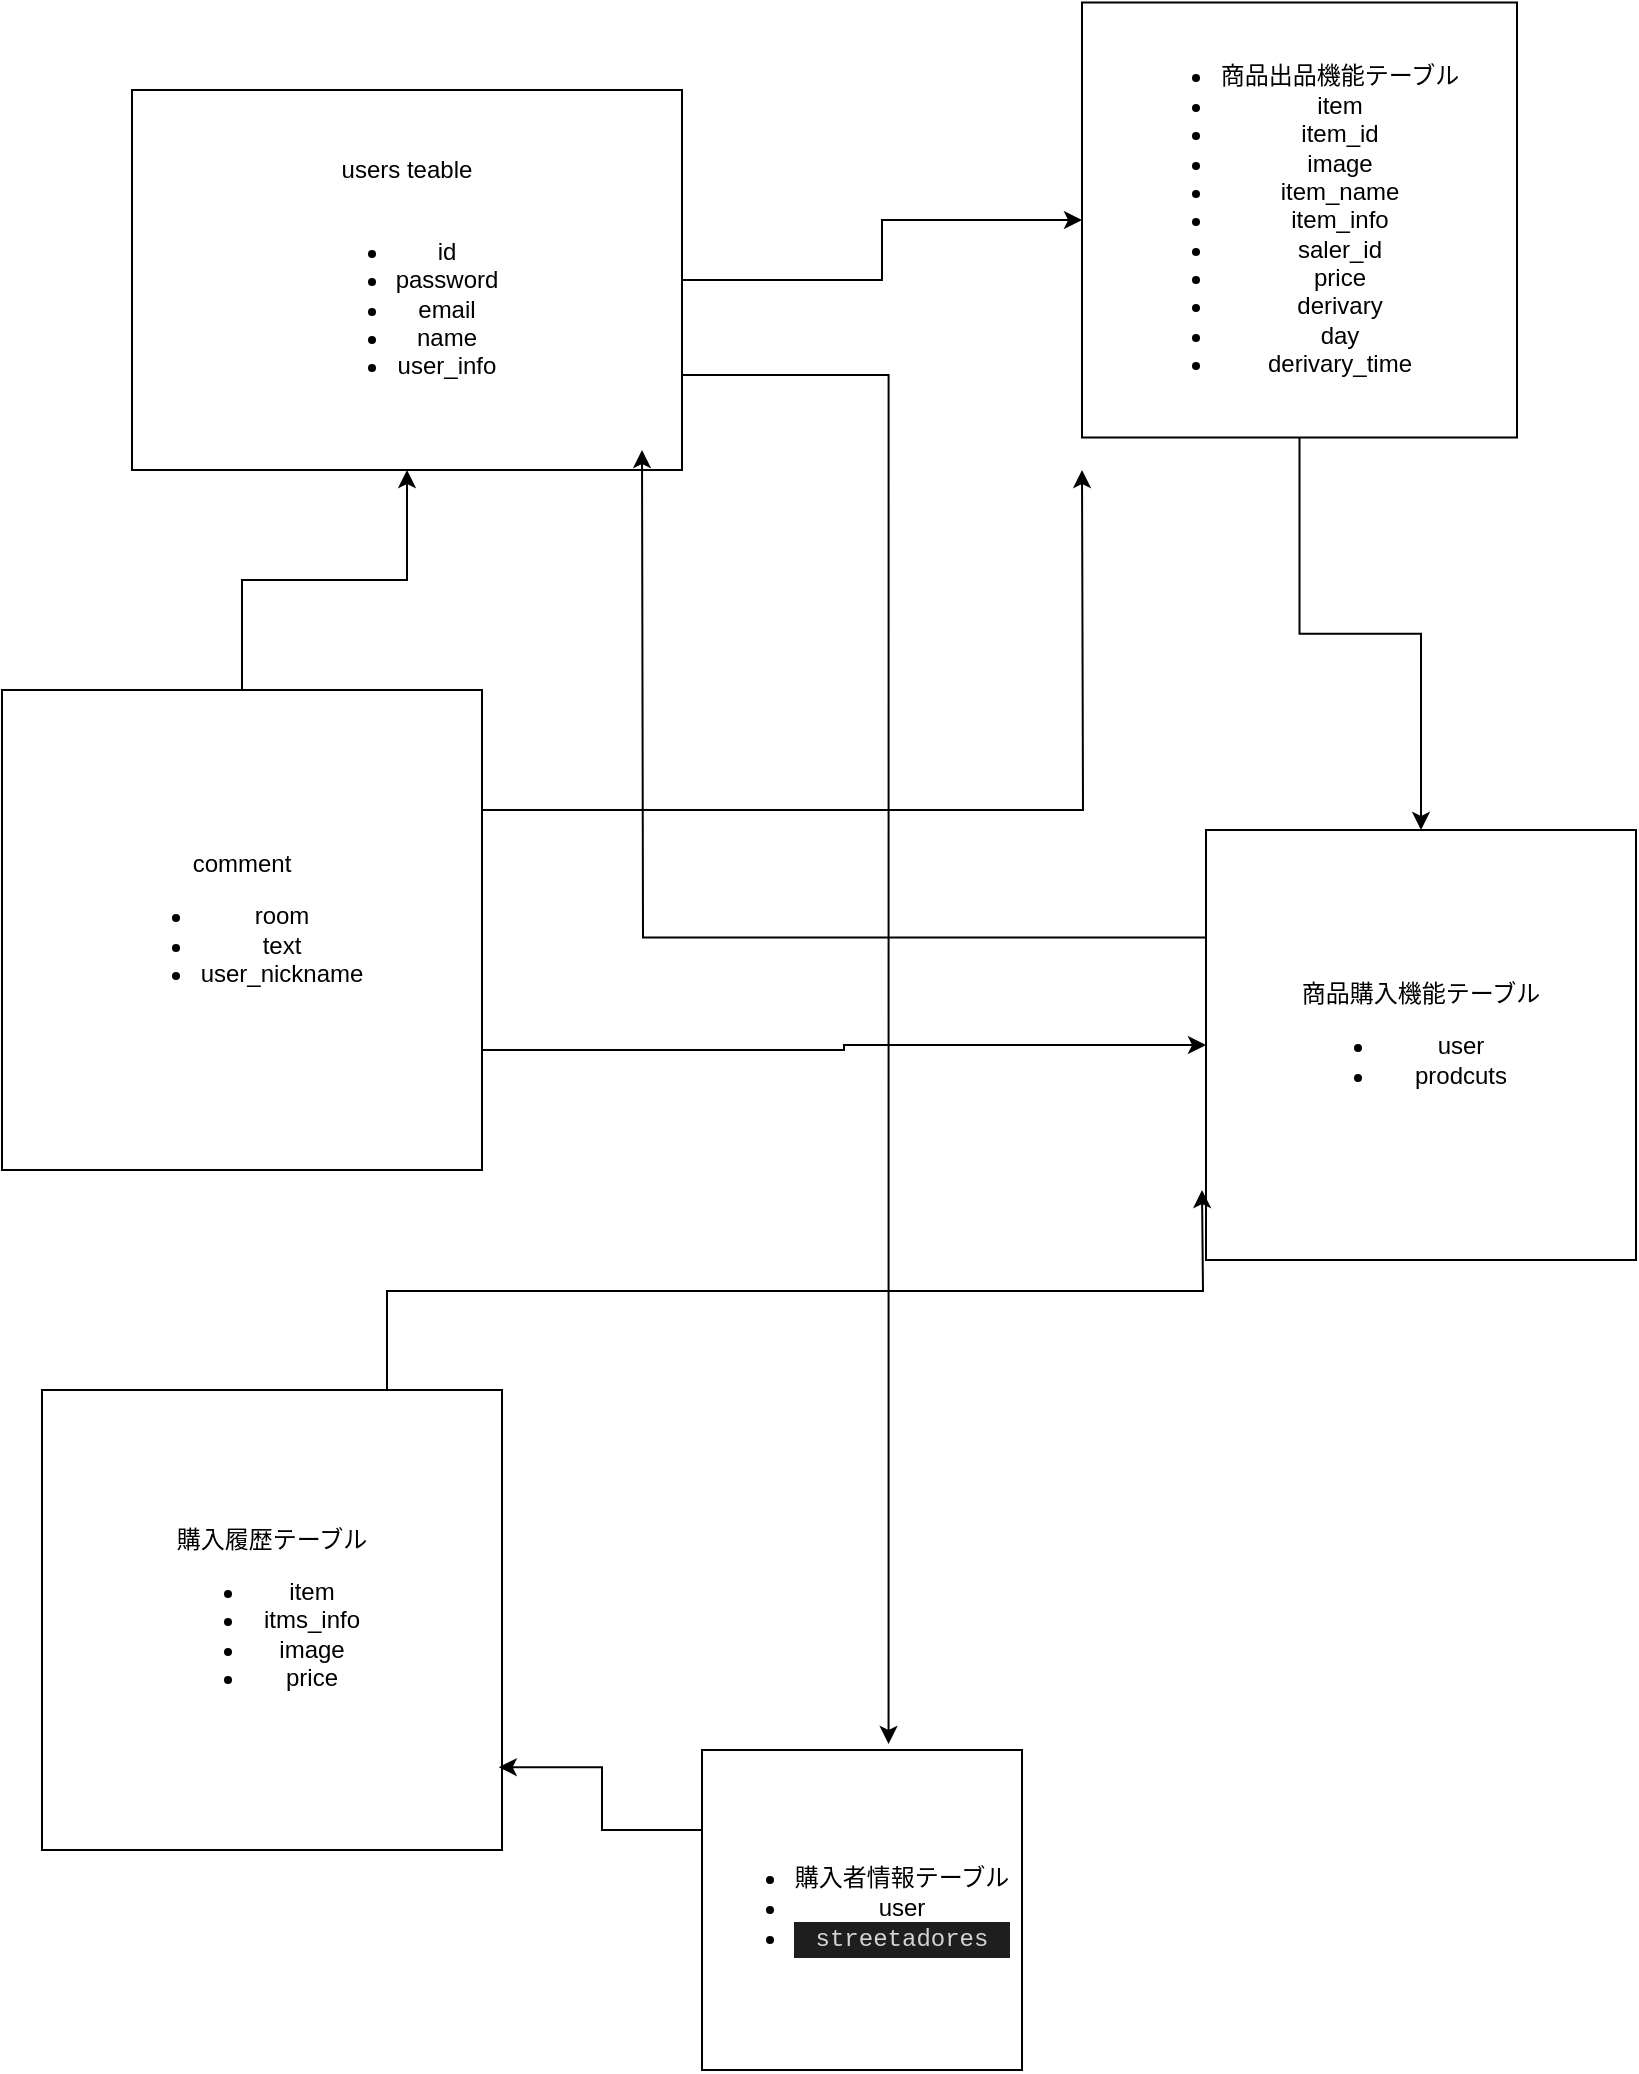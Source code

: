 <mxfile version="14.2.4" type="embed">
    <diagram id="tHPi34Hejlq9sddVmBy8" name="ページ1">
        <mxGraphModel dx="676" dy="569" grid="1" gridSize="10" guides="1" tooltips="1" connect="1" arrows="1" fold="1" page="1" pageScale="1" pageWidth="827" pageHeight="1169" math="0" shadow="0">
            <root>
                <mxCell id="0"/>
                <mxCell id="1" parent="0"/>
                <mxCell id="4" style="edgeStyle=orthogonalEdgeStyle;rounded=0;orthogonalLoop=1;jettySize=auto;html=1;exitX=1;exitY=0.5;exitDx=0;exitDy=0;" parent="1" source="2" target="5" edge="1">
                    <mxGeometry relative="1" as="geometry">
                        <mxPoint x="590" y="215" as="targetPoint"/>
                    </mxGeometry>
                </mxCell>
                <mxCell id="20" style="edgeStyle=orthogonalEdgeStyle;rounded=0;orthogonalLoop=1;jettySize=auto;html=1;exitX=1;exitY=0.75;exitDx=0;exitDy=0;entryX=0.583;entryY=-0.019;entryDx=0;entryDy=0;entryPerimeter=0;" parent="1" source="2" target="16" edge="1">
                    <mxGeometry relative="1" as="geometry"/>
                </mxCell>
                <mxCell id="2" value="users teable&lt;br&gt;&lt;br&gt;&lt;ul&gt;&lt;li&gt;id&lt;/li&gt;&lt;li&gt;password&lt;/li&gt;&lt;li&gt;email&lt;/li&gt;&lt;li&gt;name&lt;/li&gt;&lt;li&gt;user_info&lt;/li&gt;&lt;/ul&gt;" style="whiteSpace=wrap;html=1;" parent="1" vertex="1">
                    <mxGeometry x="75" y="150" width="275" height="190" as="geometry"/>
                </mxCell>
                <mxCell id="8" style="edgeStyle=orthogonalEdgeStyle;rounded=0;orthogonalLoop=1;jettySize=auto;html=1;entryX=0.5;entryY=0;entryDx=0;entryDy=0;" parent="1" source="5" target="6" edge="1">
                    <mxGeometry relative="1" as="geometry"/>
                </mxCell>
                <mxCell id="5" value="&lt;ul&gt;&lt;li&gt;&lt;span&gt;商品出品機能テーブル&lt;/span&gt;&lt;/li&gt;&lt;li&gt;&lt;span&gt;item&lt;/span&gt;&lt;/li&gt;&lt;li&gt;&lt;span&gt;item_id&lt;/span&gt;&lt;/li&gt;&lt;li&gt;&lt;span&gt;image&lt;/span&gt;&lt;/li&gt;&lt;li&gt;&lt;span&gt;item_name&lt;/span&gt;&lt;/li&gt;&lt;li&gt;&lt;span&gt;item_info&lt;/span&gt;&lt;/li&gt;&lt;li&gt;&lt;span&gt;saler_id&lt;/span&gt;&lt;/li&gt;&lt;li&gt;&lt;span&gt;price&lt;/span&gt;&lt;/li&gt;&lt;li&gt;&lt;span&gt;derivary&lt;/span&gt;&lt;/li&gt;&lt;li&gt;&lt;span&gt;day&lt;/span&gt;&lt;/li&gt;&lt;li&gt;&lt;span&gt;derivary_time&lt;/span&gt;&lt;/li&gt;&lt;/ul&gt;" style="whiteSpace=wrap;html=1;aspect=fixed;align=center;" parent="1" vertex="1">
                    <mxGeometry x="550" y="106.25" width="217.5" height="217.5" as="geometry"/>
                </mxCell>
                <mxCell id="12" style="edgeStyle=orthogonalEdgeStyle;rounded=0;orthogonalLoop=1;jettySize=auto;html=1;exitX=0;exitY=0.25;exitDx=0;exitDy=0;" parent="1" source="6" edge="1">
                    <mxGeometry relative="1" as="geometry">
                        <mxPoint x="330" y="330" as="targetPoint"/>
                    </mxGeometry>
                </mxCell>
                <mxCell id="6" value="商品購入機能テーブル&lt;br&gt;&lt;ul&gt;&lt;li&gt;user&lt;/li&gt;&lt;li&gt;prodcuts&lt;/li&gt;&lt;/ul&gt;" style="whiteSpace=wrap;html=1;aspect=fixed;align=center;" parent="1" vertex="1">
                    <mxGeometry x="612" y="520" width="215" height="215" as="geometry"/>
                </mxCell>
                <mxCell id="10" style="edgeStyle=orthogonalEdgeStyle;rounded=0;orthogonalLoop=1;jettySize=auto;html=1;exitX=1;exitY=0.25;exitDx=0;exitDy=0;" parent="1" source="7" edge="1">
                    <mxGeometry relative="1" as="geometry">
                        <mxPoint x="550" y="340" as="targetPoint"/>
                    </mxGeometry>
                </mxCell>
                <mxCell id="11" style="edgeStyle=orthogonalEdgeStyle;rounded=0;orthogonalLoop=1;jettySize=auto;html=1;exitX=0.5;exitY=0;exitDx=0;exitDy=0;entryX=0.5;entryY=1;entryDx=0;entryDy=0;" parent="1" source="7" target="2" edge="1">
                    <mxGeometry relative="1" as="geometry"/>
                </mxCell>
                <mxCell id="13" style="edgeStyle=orthogonalEdgeStyle;rounded=0;orthogonalLoop=1;jettySize=auto;html=1;exitX=1;exitY=0.75;exitDx=0;exitDy=0;" parent="1" source="7" target="6" edge="1">
                    <mxGeometry relative="1" as="geometry"/>
                </mxCell>
                <mxCell id="7" value="comment&lt;br&gt;&lt;ul&gt;&lt;li&gt;room&lt;/li&gt;&lt;li&gt;text&lt;/li&gt;&lt;li&gt;user_nickname&lt;/li&gt;&lt;/ul&gt;" style="whiteSpace=wrap;html=1;aspect=fixed;align=center;" parent="1" vertex="1">
                    <mxGeometry x="10" y="450" width="240" height="240" as="geometry"/>
                </mxCell>
                <mxCell id="17" style="edgeStyle=orthogonalEdgeStyle;rounded=0;orthogonalLoop=1;jettySize=auto;html=1;exitX=0.75;exitY=0;exitDx=0;exitDy=0;" parent="1" source="14" edge="1">
                    <mxGeometry relative="1" as="geometry">
                        <mxPoint x="610" y="700" as="targetPoint"/>
                    </mxGeometry>
                </mxCell>
                <mxCell id="14" value="購入履歴テーブル&lt;br&gt;&lt;ul&gt;&lt;li&gt;item&lt;/li&gt;&lt;li&gt;itms_info　&lt;/li&gt;&lt;li&gt;image&lt;/li&gt;&lt;li&gt;price&lt;/li&gt;&lt;/ul&gt;" style="whiteSpace=wrap;html=1;aspect=fixed;align=center;" parent="1" vertex="1">
                    <mxGeometry x="30" y="800" width="230" height="230" as="geometry"/>
                </mxCell>
                <mxCell id="21" style="edgeStyle=orthogonalEdgeStyle;rounded=0;orthogonalLoop=1;jettySize=auto;html=1;exitX=0;exitY=0.25;exitDx=0;exitDy=0;entryX=0.993;entryY=0.82;entryDx=0;entryDy=0;entryPerimeter=0;" parent="1" source="16" target="14" edge="1">
                    <mxGeometry relative="1" as="geometry"/>
                </mxCell>
                <mxCell id="16" value="&lt;ul&gt;&lt;li&gt;購入者情報テーブル&lt;/li&gt;&lt;li&gt;user&lt;/li&gt;&lt;li&gt;&lt;div style=&quot;color: rgb(212 , 212 , 212) ; background-color: rgb(30 , 30 , 30) ; font-family: &amp;#34;menlo&amp;#34; , &amp;#34;monaco&amp;#34; , &amp;#34;courier new&amp;#34; , monospace ; line-height: 18px&quot;&gt;streetadores&lt;/div&gt;&lt;/li&gt;&lt;/ul&gt;" style="whiteSpace=wrap;html=1;aspect=fixed;align=center;" parent="1" vertex="1">
                    <mxGeometry x="360" y="980" width="160" height="160" as="geometry"/>
                </mxCell>
            </root>
        </mxGraphModel>
    </diagram>
</mxfile>